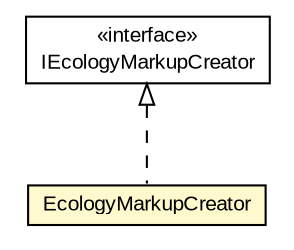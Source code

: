 #!/usr/local/bin/dot
#
# Class diagram 
# Generated by UMLGraph version R5_6-24-gf6e263 (http://www.umlgraph.org/)
#

digraph G {
	edge [fontname="arial",fontsize=10,labelfontname="arial",labelfontsize=10];
	node [fontname="arial",fontsize=10,shape=plaintext];
	nodesep=0.25;
	ranksep=0.5;
	// edu.arizona.biosemantics.semanticmarkup.markupelement.ecology.markup.IEcologyMarkupCreator
	c60993 [label=<<table title="edu.arizona.biosemantics.semanticmarkup.markupelement.ecology.markup.IEcologyMarkupCreator" border="0" cellborder="1" cellspacing="0" cellpadding="2" port="p" href="./IEcologyMarkupCreator.html">
		<tr><td><table border="0" cellspacing="0" cellpadding="1">
<tr><td align="center" balign="center"> &#171;interface&#187; </td></tr>
<tr><td align="center" balign="center"> IEcologyMarkupCreator </td></tr>
		</table></td></tr>
		</table>>, URL="./IEcologyMarkupCreator.html", fontname="arial", fontcolor="black", fontsize=10.0];
	// edu.arizona.biosemantics.semanticmarkup.markupelement.ecology.markup.EcologyMarkupCreator
	c60995 [label=<<table title="edu.arizona.biosemantics.semanticmarkup.markupelement.ecology.markup.EcologyMarkupCreator" border="0" cellborder="1" cellspacing="0" cellpadding="2" port="p" bgcolor="lemonChiffon" href="./EcologyMarkupCreator.html">
		<tr><td><table border="0" cellspacing="0" cellpadding="1">
<tr><td align="center" balign="center"> EcologyMarkupCreator </td></tr>
		</table></td></tr>
		</table>>, URL="./EcologyMarkupCreator.html", fontname="arial", fontcolor="black", fontsize=10.0];
	//edu.arizona.biosemantics.semanticmarkup.markupelement.ecology.markup.EcologyMarkupCreator implements edu.arizona.biosemantics.semanticmarkup.markupelement.ecology.markup.IEcologyMarkupCreator
	c60993:p -> c60995:p [dir=back,arrowtail=empty,style=dashed];
}

